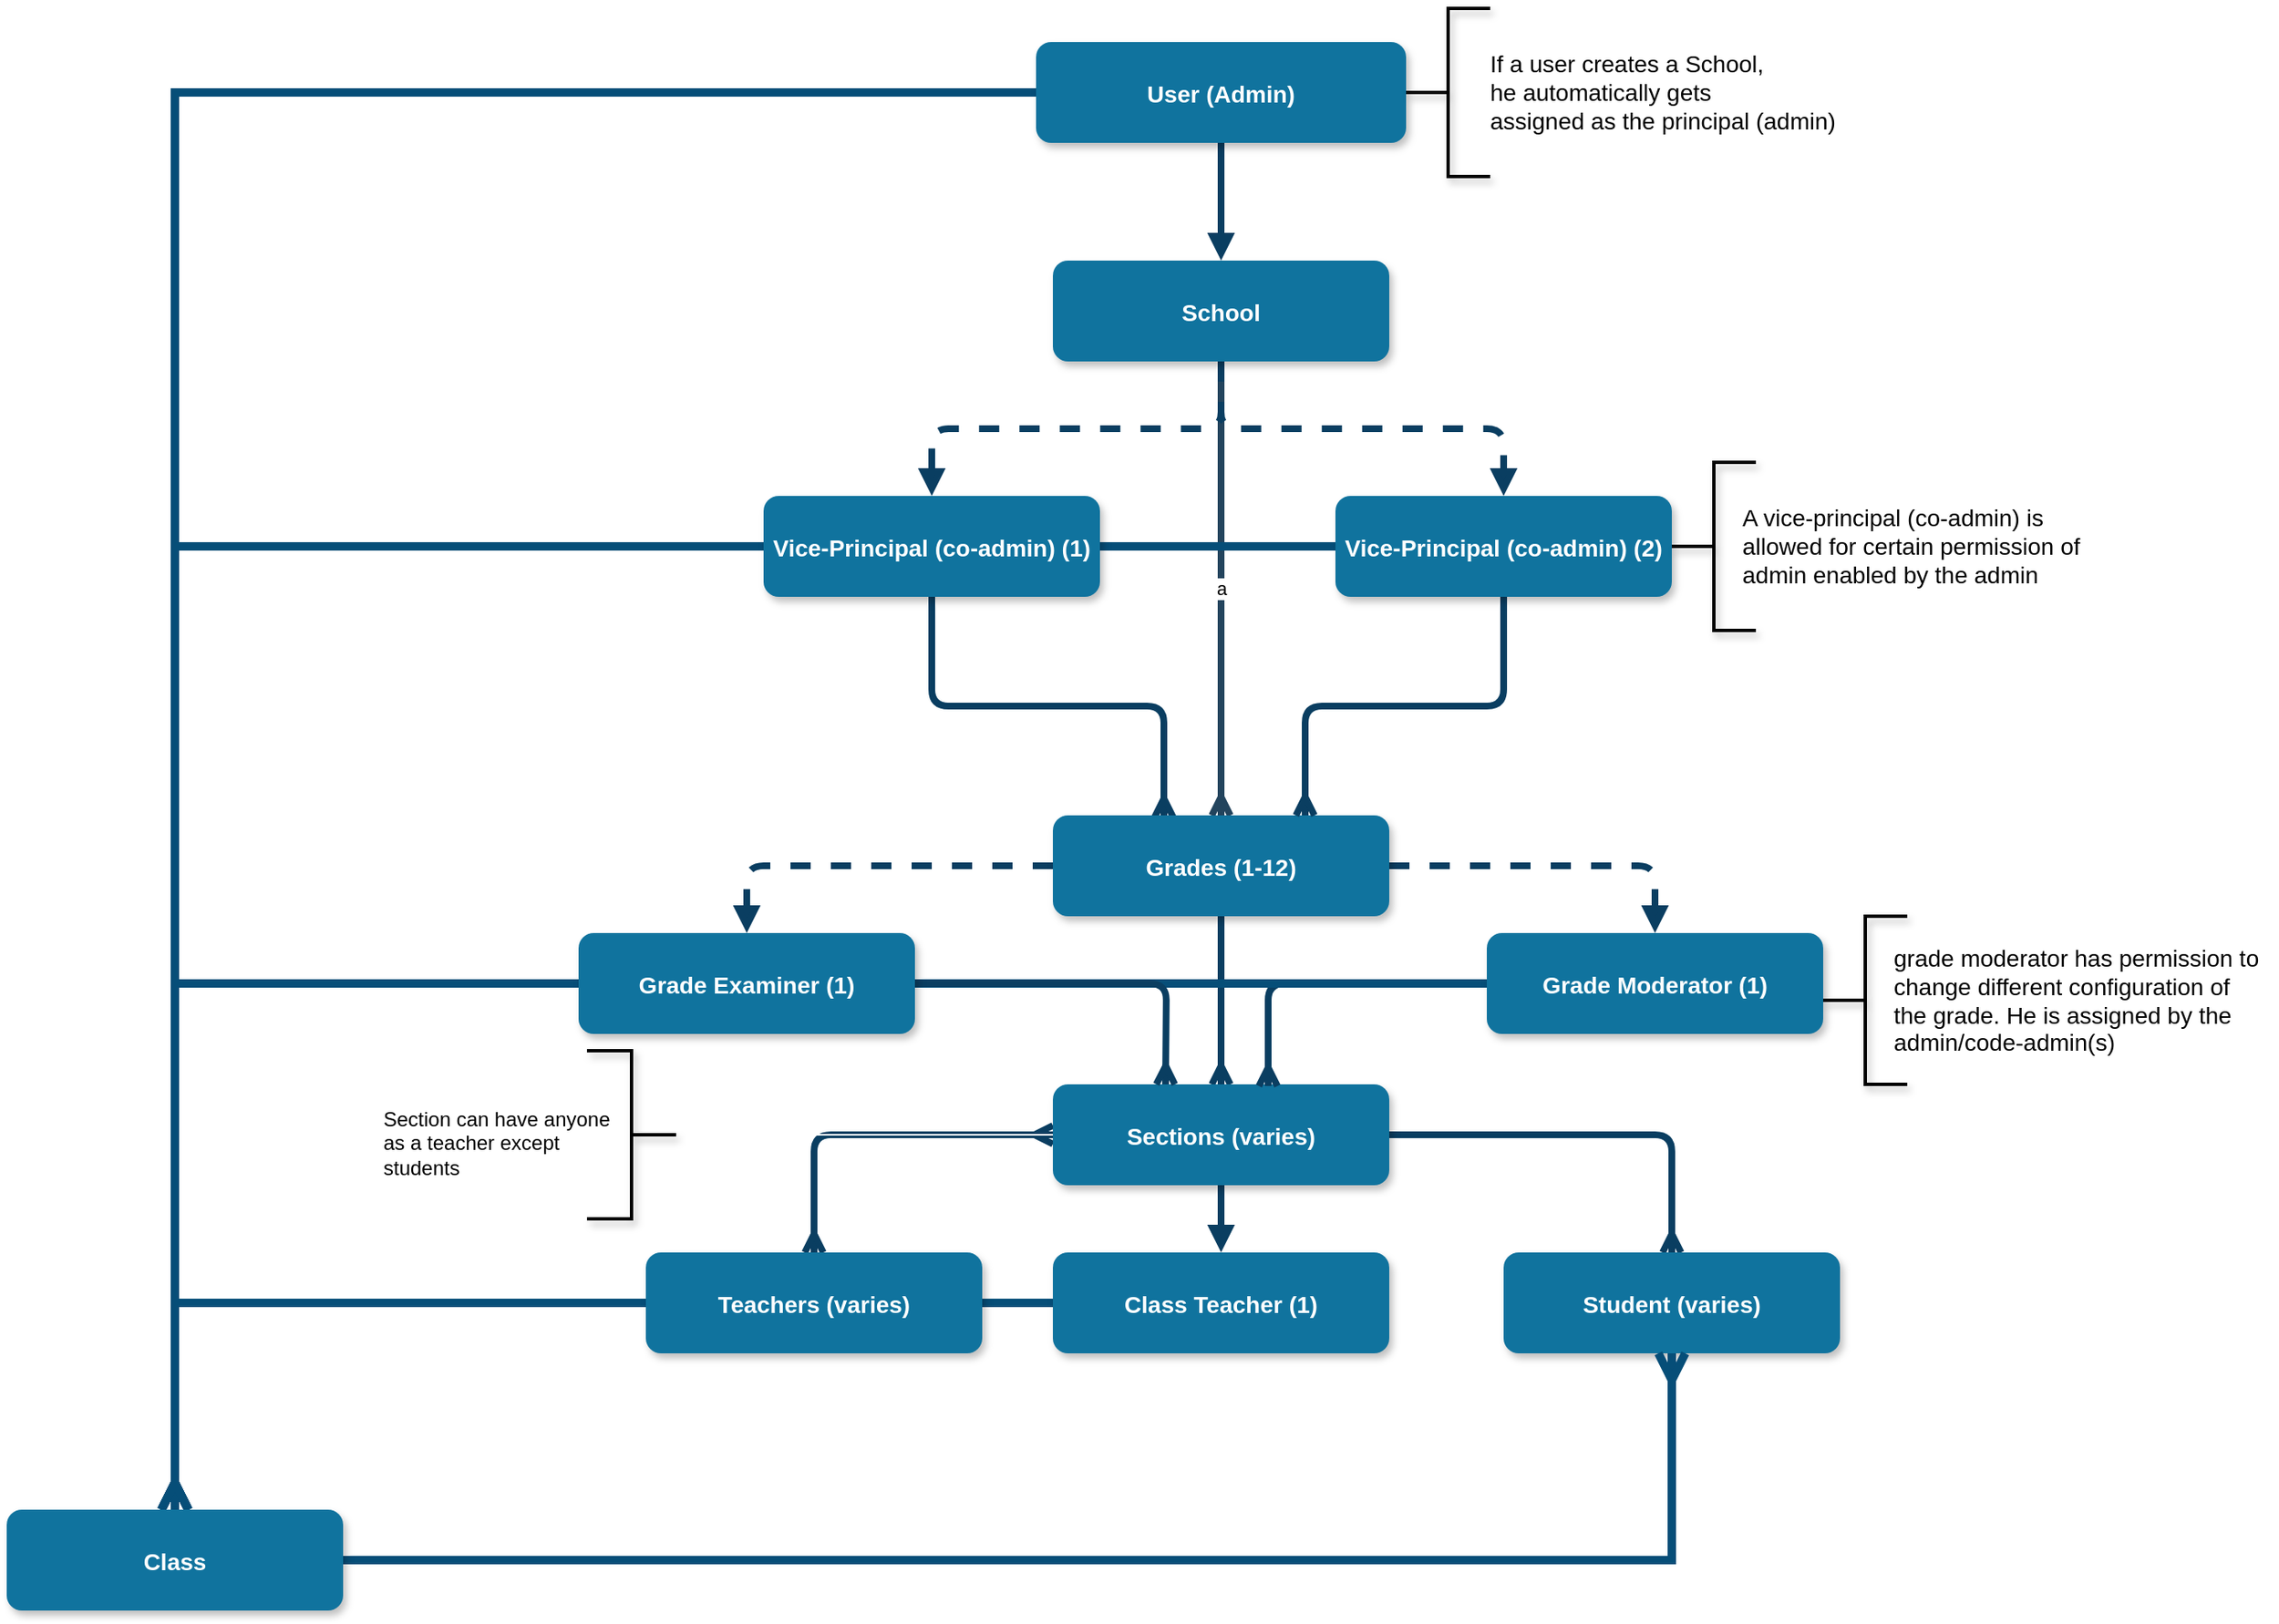 <mxfile version="14.5.10" type="github">
  <diagram name="Page-1" id="97916047-d0de-89f5-080d-49f4d83e522f">
    <mxGraphModel dx="1117" dy="1064" grid="0" gridSize="10" guides="1" tooltips="1" connect="1" arrows="1" fold="1" page="1" pageScale="1.5" pageWidth="1169" pageHeight="827" background="none" math="0" shadow="0">
      <root>
        <mxCell id="0" />
        <mxCell id="1" parent="0" />
        <mxCell id="DSv5r2nfHLIZt0LfTAXu-60" value="a" style="edgeStyle=elbowEdgeStyle;orthogonalLoop=1;jettySize=auto;elbow=vertical;html=1;entryX=0.5;entryY=0;entryDx=0;entryDy=0;endArrow=ERmany;endFill=0;strokeColor=#23445D;strokeWidth=4;" parent="1" source="DSv5r2nfHLIZt0LfTAXu-63" target="DSv5r2nfHLIZt0LfTAXu-71" edge="1">
          <mxGeometry relative="1" as="geometry" />
        </mxCell>
        <mxCell id="DSv5r2nfHLIZt0LfTAXu-61" style="edgeStyle=orthogonalEdgeStyle;orthogonalLoop=1;jettySize=auto;html=1;entryX=0.5;entryY=0;entryDx=0;entryDy=0;startFill=0;endArrow=block;endFill=1;strokeColor=#0A3E61;strokeWidth=4;dashed=1;" parent="1" source="DSv5r2nfHLIZt0LfTAXu-63" target="DSv5r2nfHLIZt0LfTAXu-67" edge="1">
          <mxGeometry relative="1" as="geometry" />
        </mxCell>
        <mxCell id="DSv5r2nfHLIZt0LfTAXu-62" style="edgeStyle=orthogonalEdgeStyle;orthogonalLoop=1;jettySize=auto;html=1;entryX=0.5;entryY=0;entryDx=0;entryDy=0;dashed=1;fontSize=14;fontColor=#FFFFFF;startFill=0;endArrow=block;endFill=1;strokeColor=#0A3E61;strokeWidth=4;" parent="1" source="DSv5r2nfHLIZt0LfTAXu-63" target="DSv5r2nfHLIZt0LfTAXu-84" edge="1">
          <mxGeometry relative="1" as="geometry" />
        </mxCell>
        <mxCell id="DSv5r2nfHLIZt0LfTAXu-63" value="School" style="rounded=1;fillColor=#10739E;strokeColor=none;shadow=1;gradientColor=none;fontStyle=1;fontColor=#FFFFFF;fontSize=14;" parent="1" vertex="1">
          <mxGeometry x="682" y="230" width="200" height="60" as="geometry" />
        </mxCell>
        <mxCell id="DSv5r2nfHLIZt0LfTAXu-64" style="edgeStyle=orthogonalEdgeStyle;orthogonalLoop=1;jettySize=auto;html=1;entryX=0.5;entryY=0;entryDx=0;entryDy=0;startFill=0;endArrow=block;endFill=1;strokeColor=#0A3E61;strokeWidth=4;" parent="1" source="DSv5r2nfHLIZt0LfTAXu-65" target="DSv5r2nfHLIZt0LfTAXu-63" edge="1">
          <mxGeometry relative="1" as="geometry" />
        </mxCell>
        <mxCell id="gFBaMXnDkrtEqhWMoOln-6" style="edgeStyle=orthogonalEdgeStyle;rounded=0;orthogonalLoop=1;jettySize=auto;html=1;endArrow=ERmany;endFill=0;startSize=10;endSize=10;strokeColor=#064E78;strokeWidth=5;fillColor=#0050ef;" edge="1" parent="1" source="DSv5r2nfHLIZt0LfTAXu-65" target="gFBaMXnDkrtEqhWMoOln-1">
          <mxGeometry relative="1" as="geometry" />
        </mxCell>
        <mxCell id="DSv5r2nfHLIZt0LfTAXu-65" value="User (Admin)" style="rounded=1;fillColor=#10739E;strokeColor=none;shadow=1;gradientColor=none;fontStyle=1;fontColor=#FFFFFF;fontSize=14;" parent="1" vertex="1">
          <mxGeometry x="672" y="100" width="220" height="60" as="geometry" />
        </mxCell>
        <mxCell id="DSv5r2nfHLIZt0LfTAXu-66" style="edgeStyle=orthogonalEdgeStyle;orthogonalLoop=1;jettySize=auto;html=1;startFill=0;endArrow=ERmany;endFill=0;strokeColor=#0A3E61;strokeWidth=4;entryX=0.33;entryY=0.017;entryDx=0;entryDy=0;entryPerimeter=0;" parent="1" source="DSv5r2nfHLIZt0LfTAXu-67" target="DSv5r2nfHLIZt0LfTAXu-71" edge="1">
          <mxGeometry relative="1" as="geometry">
            <mxPoint x="751" y="550" as="targetPoint" />
          </mxGeometry>
        </mxCell>
        <mxCell id="gFBaMXnDkrtEqhWMoOln-10" style="edgeStyle=orthogonalEdgeStyle;rounded=0;orthogonalLoop=1;jettySize=auto;html=1;entryX=0.5;entryY=0;entryDx=0;entryDy=0;endArrow=ERmany;endFill=0;startSize=10;endSize=10;strokeColor=#064E78;strokeWidth=5;fillColor=#0050ef;" edge="1" parent="1" source="DSv5r2nfHLIZt0LfTAXu-67" target="gFBaMXnDkrtEqhWMoOln-1">
          <mxGeometry relative="1" as="geometry" />
        </mxCell>
        <mxCell id="DSv5r2nfHLIZt0LfTAXu-68" style="edgeStyle=orthogonalEdgeStyle;orthogonalLoop=1;jettySize=auto;html=1;startFill=0;endArrow=ERmany;endFill=0;strokeColor=#0A3E61;strokeWidth=4;" parent="1" source="DSv5r2nfHLIZt0LfTAXu-71" target="DSv5r2nfHLIZt0LfTAXu-75" edge="1">
          <mxGeometry relative="1" as="geometry" />
        </mxCell>
        <mxCell id="DSv5r2nfHLIZt0LfTAXu-69" style="edgeStyle=orthogonalEdgeStyle;orthogonalLoop=1;jettySize=auto;html=1;startFill=0;endArrow=block;endFill=1;strokeColor=#0A3E61;strokeWidth=4;dashed=1;" parent="1" source="DSv5r2nfHLIZt0LfTAXu-71" target="DSv5r2nfHLIZt0LfTAXu-77" edge="1">
          <mxGeometry relative="1" as="geometry" />
        </mxCell>
        <mxCell id="DSv5r2nfHLIZt0LfTAXu-70" style="edgeStyle=orthogonalEdgeStyle;orthogonalLoop=1;jettySize=auto;html=1;startFill=0;endArrow=block;endFill=1;strokeColor=#0A3E61;strokeWidth=4;dashed=1;" parent="1" source="DSv5r2nfHLIZt0LfTAXu-71" target="DSv5r2nfHLIZt0LfTAXu-82" edge="1">
          <mxGeometry relative="1" as="geometry" />
        </mxCell>
        <mxCell id="DSv5r2nfHLIZt0LfTAXu-71" value="Grades (1-12)" style="rounded=1;fillColor=#10739E;strokeColor=none;shadow=1;gradientColor=none;fontStyle=1;fontColor=#FFFFFF;fontSize=14;" parent="1" vertex="1">
          <mxGeometry x="682" y="560" width="200" height="60" as="geometry" />
        </mxCell>
        <mxCell id="DSv5r2nfHLIZt0LfTAXu-72" style="edgeStyle=orthogonalEdgeStyle;orthogonalLoop=1;jettySize=auto;html=1;startFill=0;endArrow=ERmany;endFill=0;strokeColor=#0A3E61;strokeWidth=4;startArrow=ERmany;" parent="1" source="DSv5r2nfHLIZt0LfTAXu-75" target="DSv5r2nfHLIZt0LfTAXu-79" edge="1">
          <mxGeometry relative="1" as="geometry" />
        </mxCell>
        <mxCell id="DSv5r2nfHLIZt0LfTAXu-73" style="edgeStyle=orthogonalEdgeStyle;orthogonalLoop=1;jettySize=auto;html=1;startFill=0;endArrow=ERmany;endFill=0;strokeColor=#0A3E61;strokeWidth=4;" parent="1" source="DSv5r2nfHLIZt0LfTAXu-75" target="DSv5r2nfHLIZt0LfTAXu-80" edge="1">
          <mxGeometry relative="1" as="geometry" />
        </mxCell>
        <mxCell id="DSv5r2nfHLIZt0LfTAXu-74" style="edgeStyle=orthogonalEdgeStyle;orthogonalLoop=1;jettySize=auto;html=1;startFill=0;endArrow=block;endFill=1;strokeColor=#0A3E61;strokeWidth=4;" parent="1" source="DSv5r2nfHLIZt0LfTAXu-75" target="DSv5r2nfHLIZt0LfTAXu-78" edge="1">
          <mxGeometry relative="1" as="geometry" />
        </mxCell>
        <mxCell id="DSv5r2nfHLIZt0LfTAXu-75" value="Sections (varies)" style="rounded=1;fillColor=#10739E;strokeColor=none;shadow=1;gradientColor=none;fontStyle=1;fontColor=#FFFFFF;fontSize=14;" parent="1" vertex="1">
          <mxGeometry x="682" y="720" width="200" height="60" as="geometry" />
        </mxCell>
        <mxCell id="DSv5r2nfHLIZt0LfTAXu-76" style="edgeStyle=orthogonalEdgeStyle;orthogonalLoop=1;jettySize=auto;html=1;entryX=0.64;entryY=0.017;entryDx=0;entryDy=0;startFill=0;endArrow=ERmany;endFill=0;strokeColor=#0A3E61;strokeWidth=4;entryPerimeter=0;" parent="1" source="DSv5r2nfHLIZt0LfTAXu-77" target="DSv5r2nfHLIZt0LfTAXu-75" edge="1">
          <mxGeometry relative="1" as="geometry" />
        </mxCell>
        <mxCell id="gFBaMXnDkrtEqhWMoOln-9" style="edgeStyle=orthogonalEdgeStyle;rounded=0;orthogonalLoop=1;jettySize=auto;html=1;entryX=0.5;entryY=0;entryDx=0;entryDy=0;endArrow=ERmany;endFill=0;startSize=10;endSize=10;strokeColor=#064E78;strokeWidth=5;fillColor=#0050ef;" edge="1" parent="1" source="DSv5r2nfHLIZt0LfTAXu-77" target="gFBaMXnDkrtEqhWMoOln-1">
          <mxGeometry relative="1" as="geometry" />
        </mxCell>
        <mxCell id="DSv5r2nfHLIZt0LfTAXu-77" value="Grade Moderator (1)" style="rounded=1;fillColor=#10739E;strokeColor=none;shadow=1;gradientColor=none;fontStyle=1;fontColor=#FFFFFF;fontSize=14;" parent="1" vertex="1">
          <mxGeometry x="940" y="630" width="200" height="60" as="geometry" />
        </mxCell>
        <mxCell id="gFBaMXnDkrtEqhWMoOln-8" style="edgeStyle=orthogonalEdgeStyle;rounded=0;orthogonalLoop=1;jettySize=auto;html=1;entryX=0.5;entryY=0;entryDx=0;entryDy=0;endArrow=ERmany;endFill=0;startSize=10;endSize=10;strokeColor=#064E78;strokeWidth=5;fillColor=#0050ef;" edge="1" parent="1" source="DSv5r2nfHLIZt0LfTAXu-78" target="gFBaMXnDkrtEqhWMoOln-1">
          <mxGeometry relative="1" as="geometry" />
        </mxCell>
        <mxCell id="DSv5r2nfHLIZt0LfTAXu-78" value="Class Teacher (1)" style="rounded=1;fillColor=#10739E;strokeColor=none;shadow=1;gradientColor=none;fontStyle=1;fontColor=#FFFFFF;fontSize=14;" parent="1" vertex="1">
          <mxGeometry x="682" y="820" width="200" height="60" as="geometry" />
        </mxCell>
        <mxCell id="gFBaMXnDkrtEqhWMoOln-7" style="edgeStyle=orthogonalEdgeStyle;rounded=0;orthogonalLoop=1;jettySize=auto;html=1;entryX=0.5;entryY=0;entryDx=0;entryDy=0;endArrow=ERmany;endFill=0;startSize=10;endSize=10;strokeColor=#064E78;strokeWidth=5;fillColor=#0050ef;" edge="1" parent="1" source="DSv5r2nfHLIZt0LfTAXu-79" target="gFBaMXnDkrtEqhWMoOln-1">
          <mxGeometry relative="1" as="geometry" />
        </mxCell>
        <mxCell id="DSv5r2nfHLIZt0LfTAXu-79" value="Teachers (varies)" style="rounded=1;fillColor=#10739E;strokeColor=none;shadow=1;gradientColor=none;fontStyle=1;fontColor=#FFFFFF;fontSize=14;" parent="1" vertex="1">
          <mxGeometry x="440" y="820" width="200" height="60" as="geometry" />
        </mxCell>
        <mxCell id="DSv5r2nfHLIZt0LfTAXu-80" value="Student (varies)" style="rounded=1;fillColor=#10739E;strokeColor=none;shadow=1;gradientColor=none;fontStyle=1;fontColor=#FFFFFF;fontSize=14;" parent="1" vertex="1">
          <mxGeometry x="950" y="820" width="200" height="60" as="geometry" />
        </mxCell>
        <mxCell id="DSv5r2nfHLIZt0LfTAXu-81" style="edgeStyle=orthogonalEdgeStyle;orthogonalLoop=1;jettySize=auto;html=1;startFill=0;endArrow=ERmany;endFill=0;strokeColor=#0A3E61;strokeWidth=4;" parent="1" source="DSv5r2nfHLIZt0LfTAXu-82" edge="1">
          <mxGeometry relative="1" as="geometry">
            <mxPoint x="749.0" y="720" as="targetPoint" />
          </mxGeometry>
        </mxCell>
        <mxCell id="gFBaMXnDkrtEqhWMoOln-2" style="edgeStyle=orthogonalEdgeStyle;rounded=0;orthogonalLoop=1;jettySize=auto;html=1;fillColor=#0050ef;endArrow=ERmany;endFill=0;strokeWidth=5;endSize=10;startSize=10;strokeColor=#064E78;" edge="1" parent="1" source="DSv5r2nfHLIZt0LfTAXu-82" target="gFBaMXnDkrtEqhWMoOln-1">
          <mxGeometry relative="1" as="geometry" />
        </mxCell>
        <mxCell id="DSv5r2nfHLIZt0LfTAXu-82" value="Grade Examiner (1)" style="rounded=1;fillColor=#10739E;strokeColor=none;shadow=1;gradientColor=none;fontStyle=1;fontColor=#FFFFFF;fontSize=14;" parent="1" vertex="1">
          <mxGeometry x="400" y="630" width="200" height="60" as="geometry" />
        </mxCell>
        <mxCell id="DSv5r2nfHLIZt0LfTAXu-83" style="edgeStyle=orthogonalEdgeStyle;orthogonalLoop=1;jettySize=auto;html=1;entryX=0.75;entryY=0;entryDx=0;entryDy=0;fontSize=14;fontColor=#FFFFFF;startFill=0;endArrow=ERmany;endFill=0;strokeColor=#0A3E61;strokeWidth=4;" parent="1" source="DSv5r2nfHLIZt0LfTAXu-84" target="DSv5r2nfHLIZt0LfTAXu-71" edge="1">
          <mxGeometry relative="1" as="geometry" />
        </mxCell>
        <mxCell id="gFBaMXnDkrtEqhWMoOln-11" style="edgeStyle=orthogonalEdgeStyle;rounded=0;orthogonalLoop=1;jettySize=auto;html=1;entryX=0.5;entryY=0;entryDx=0;entryDy=0;endArrow=ERmany;endFill=0;startSize=10;endSize=10;strokeColor=#064E78;strokeWidth=5;fillColor=#0050ef;" edge="1" parent="1" source="DSv5r2nfHLIZt0LfTAXu-84" target="gFBaMXnDkrtEqhWMoOln-1">
          <mxGeometry relative="1" as="geometry" />
        </mxCell>
        <mxCell id="DSv5r2nfHLIZt0LfTAXu-84" value="Vice-Principal (co-admin) (2)" style="rounded=1;fillColor=#10739E;strokeColor=none;shadow=1;gradientColor=none;fontStyle=1;fontColor=#FFFFFF;fontSize=14;" parent="1" vertex="1">
          <mxGeometry x="850" y="370" width="200" height="60" as="geometry" />
        </mxCell>
        <mxCell id="DSv5r2nfHLIZt0LfTAXu-85" value="" style="strokeWidth=2;html=1;shape=mxgraph.flowchart.annotation_2;align=left;labelPosition=right;pointerEvents=1;rounded=1;shadow=1;fontSize=14;fontColor=#FFFFFF;fillColor=#10739E;" parent="1" vertex="1">
          <mxGeometry x="892" y="80" width="50" height="100" as="geometry" />
        </mxCell>
        <mxCell id="DSv5r2nfHLIZt0LfTAXu-86" value="&lt;font color=&quot;#000000&quot;&gt;If a user creates a School,&lt;br&gt;he automatically gets &lt;br&gt;assigned as the principal (admin)&lt;/font&gt;" style="text;html=1;align=left;verticalAlign=middle;resizable=0;points=[];autosize=1;fontSize=14;" parent="1" vertex="1">
          <mxGeometry x="940" y="100" width="220" height="60" as="geometry" />
        </mxCell>
        <mxCell id="DSv5r2nfHLIZt0LfTAXu-87" value="" style="strokeWidth=2;html=1;shape=mxgraph.flowchart.annotation_2;align=left;labelPosition=right;pointerEvents=1;rounded=1;shadow=1;fontSize=14;fontColor=#FFFFFF;fillColor=#10739E;" parent="1" vertex="1">
          <mxGeometry x="1050" y="350" width="50" height="100" as="geometry" />
        </mxCell>
        <mxCell id="DSv5r2nfHLIZt0LfTAXu-88" value="&lt;font color=&quot;#000000&quot;&gt;A vice-principal (co-admin) is &lt;br&gt;allowed for certain permission of &lt;br&gt;admin enabled by the admin&amp;nbsp;&amp;nbsp;&lt;br&gt;&lt;/font&gt;" style="text;html=1;align=left;verticalAlign=middle;resizable=0;points=[];autosize=1;strokeColor=none;fontSize=14;fontColor=#FFFFFF;" parent="1" vertex="1">
          <mxGeometry x="1090" y="370" width="220" height="60" as="geometry" />
        </mxCell>
        <mxCell id="DSv5r2nfHLIZt0LfTAXu-89" value="&lt;font color=&quot;#000000&quot;&gt;grade moderator has permission to&lt;br&gt;change different configuration of&lt;br&gt;the grade. He is assigned by the&lt;br&gt;admin/code-admin(s)&lt;br&gt;&lt;/font&gt;" style="text;html=1;align=left;verticalAlign=middle;resizable=0;points=[];autosize=1;strokeColor=none;fontSize=14;fontColor=#FFFFFF;" parent="1" vertex="1">
          <mxGeometry x="1180" y="635" width="230" height="70" as="geometry" />
        </mxCell>
        <mxCell id="DSv5r2nfHLIZt0LfTAXu-90" value="" style="strokeWidth=2;html=1;shape=mxgraph.flowchart.annotation_2;align=left;labelPosition=right;pointerEvents=1;rounded=1;shadow=1;fontSize=14;fontColor=#FFFFFF;fillColor=#10739E;" parent="1" vertex="1">
          <mxGeometry x="1140" y="620" width="50" height="100" as="geometry" />
        </mxCell>
        <mxCell id="gFBaMXnDkrtEqhWMoOln-12" style="edgeStyle=orthogonalEdgeStyle;rounded=0;orthogonalLoop=1;jettySize=auto;html=1;entryX=0.5;entryY=1;entryDx=0;entryDy=0;endArrow=ERmany;endFill=0;startSize=10;endSize=10;strokeColor=#064E78;strokeWidth=5;fillColor=#0050ef;" edge="1" parent="1" source="gFBaMXnDkrtEqhWMoOln-1" target="DSv5r2nfHLIZt0LfTAXu-80">
          <mxGeometry relative="1" as="geometry" />
        </mxCell>
        <mxCell id="gFBaMXnDkrtEqhWMoOln-1" value="Class" style="rounded=1;fillColor=#10739E;strokeColor=none;shadow=1;gradientColor=none;fontStyle=1;fontColor=#FFFFFF;fontSize=14;" vertex="1" parent="1">
          <mxGeometry x="60" y="973" width="200" height="60" as="geometry" />
        </mxCell>
        <mxCell id="DSv5r2nfHLIZt0LfTAXu-67" value="Vice-Principal (co-admin) (1)" style="rounded=1;fillColor=#10739E;strokeColor=none;shadow=1;gradientColor=none;fontStyle=1;fontColor=#FFFFFF;fontSize=14;" parent="1" vertex="1">
          <mxGeometry x="510" y="370" width="200" height="60" as="geometry" />
        </mxCell>
        <mxCell id="gFBaMXnDkrtEqhWMoOln-21" style="edgeStyle=orthogonalEdgeStyle;rounded=0;orthogonalLoop=1;jettySize=auto;html=1;entryX=0;entryY=0.5;entryDx=0;entryDy=0;endArrow=none;endFill=0;startSize=10;endSize=10;strokeWidth=1;fillColor=#0050ef;strokeColor=#FFFFFF;" edge="1" parent="1" source="gFBaMXnDkrtEqhWMoOln-18" target="DSv5r2nfHLIZt0LfTAXu-75">
          <mxGeometry relative="1" as="geometry" />
        </mxCell>
        <mxCell id="gFBaMXnDkrtEqhWMoOln-18" value="" style="strokeWidth=2;html=1;shape=mxgraph.flowchart.annotation_2;align=left;labelPosition=right;pointerEvents=1;rounded=1;shadow=1;fontSize=14;fontColor=#FFFFFF;fillColor=#10739E;flipH=1;" vertex="1" parent="1">
          <mxGeometry x="405" y="700" width="53" height="100" as="geometry" />
        </mxCell>
        <mxCell id="gFBaMXnDkrtEqhWMoOln-22" value="&lt;font color=&quot;#000000&quot;&gt;Section can have anyone as a teacher except students&lt;/font&gt;" style="text;html=1;strokeColor=none;fillColor=none;align=left;verticalAlign=middle;whiteSpace=wrap;rounded=0;" vertex="1" parent="1">
          <mxGeometry x="282" y="720" width="142" height="69" as="geometry" />
        </mxCell>
      </root>
    </mxGraphModel>
  </diagram>
</mxfile>

